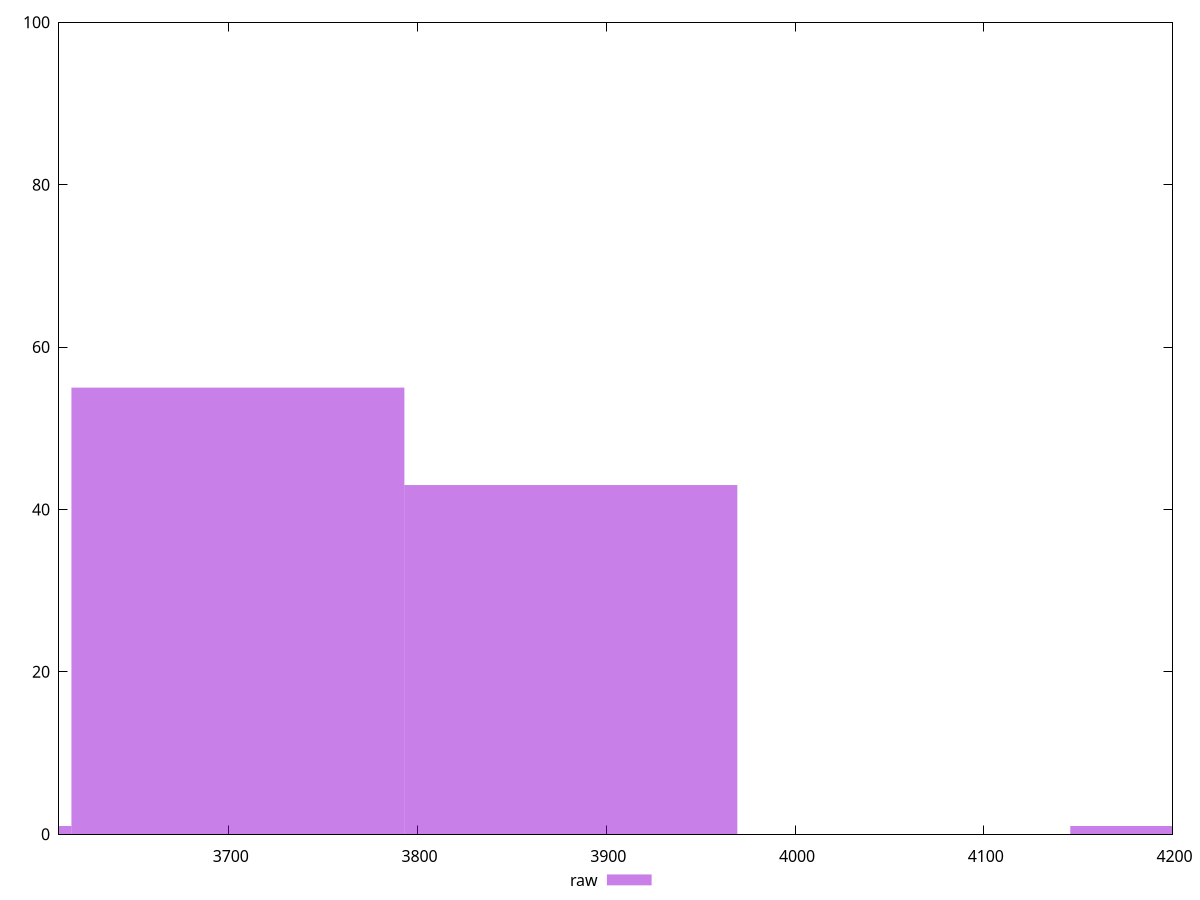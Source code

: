 reset

$raw <<EOF
4234.047294257634 1
3704.79138247543 55
3881.2100197361647 43
3528.372745214695 1
EOF

set key outside below
set boxwidth 176.41863726073476
set xrange [3610:4200]
set yrange [0:100]
set trange [0:100]
set style fill transparent solid 0.5 noborder
set terminal svg size 640, 490 enhanced background rgb 'white'
set output "reports/report_00032_2021-02-25T10-28-15.087Z/unused-javascript/samples/music/raw/histogram.svg"

plot $raw title "raw" with boxes

reset
